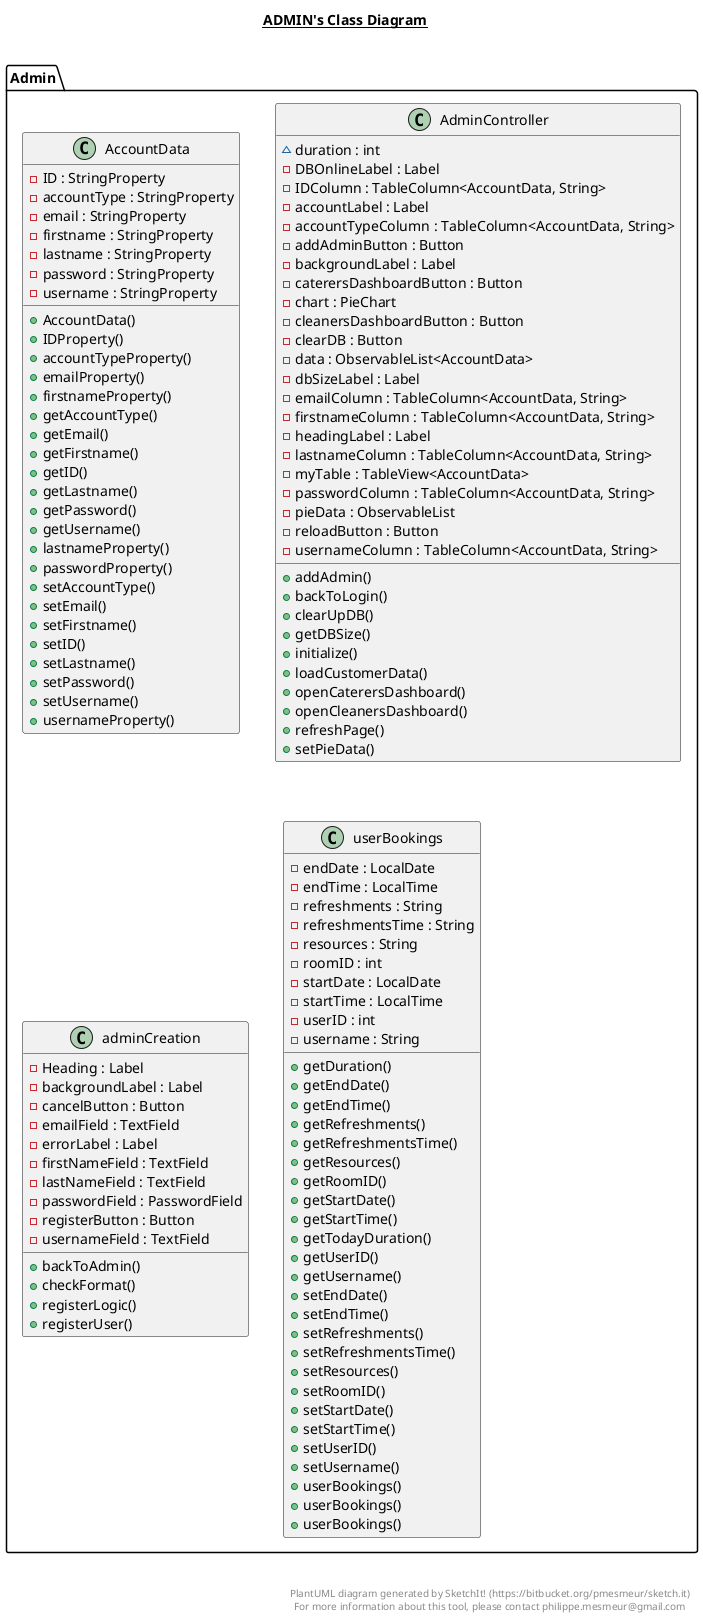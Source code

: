 @startuml

title __ADMIN's Class Diagram__\n

  namespace Admin {
    class Admin.AccountData {
        - ID : StringProperty
        - accountType : StringProperty
        - email : StringProperty
        - firstname : StringProperty
        - lastname : StringProperty
        - password : StringProperty
        - username : StringProperty
        + AccountData()
        + IDProperty()
        + accountTypeProperty()
        + emailProperty()
        + firstnameProperty()
        + getAccountType()
        + getEmail()
        + getFirstname()
        + getID()
        + getLastname()
        + getPassword()
        + getUsername()
        + lastnameProperty()
        + passwordProperty()
        + setAccountType()
        + setEmail()
        + setFirstname()
        + setID()
        + setLastname()
        + setPassword()
        + setUsername()
        + usernameProperty()
    }
  }
  

  namespace Admin {
    class Admin.AdminController {
        ~ duration : int
        - DBOnlineLabel : Label
        - IDColumn : TableColumn<AccountData, String>
        - accountLabel : Label
        - accountTypeColumn : TableColumn<AccountData, String>
        - addAdminButton : Button
        - backgroundLabel : Label
        - caterersDashboardButton : Button
        - chart : PieChart
        - cleanersDashboardButton : Button
        - clearDB : Button
        - data : ObservableList<AccountData>
        - dbSizeLabel : Label
        - emailColumn : TableColumn<AccountData, String>
        - firstnameColumn : TableColumn<AccountData, String>
        - headingLabel : Label
        - lastnameColumn : TableColumn<AccountData, String>
        - myTable : TableView<AccountData>
        - passwordColumn : TableColumn<AccountData, String>
        - pieData : ObservableList
        - reloadButton : Button
        - usernameColumn : TableColumn<AccountData, String>
        + addAdmin()
        + backToLogin()
        + clearUpDB()
        + getDBSize()
        + initialize()
        + loadCustomerData()
        + openCaterersDashboard()
        + openCleanersDashboard()
        + refreshPage()
        + setPieData()
    }
  }
  

  namespace Admin {
    class Admin.adminCreation {
        - Heading : Label
        - backgroundLabel : Label
        - cancelButton : Button
        - emailField : TextField
        - errorLabel : Label
        - firstNameField : TextField
        - lastNameField : TextField
        - passwordField : PasswordField
        - registerButton : Button
        - usernameField : TextField
        + backToAdmin()
        + checkFormat()
        + registerLogic()
        + registerUser()
    }
  }
  

  namespace Admin {
    class Admin.userBookings {
        - endDate : LocalDate
        - endTime : LocalTime
        - refreshments : String
        - refreshmentsTime : String
        - resources : String
        - roomID : int
        - startDate : LocalDate
        - startTime : LocalTime
        - userID : int
        - username : String
        + getDuration()
        + getEndDate()
        + getEndTime()
        + getRefreshments()
        + getRefreshmentsTime()
        + getResources()
        + getRoomID()
        + getStartDate()
        + getStartTime()
        + getTodayDuration()
        + getUserID()
        + getUsername()
        + setEndDate()
        + setEndTime()
        + setRefreshments()
        + setRefreshmentsTime()
        + setResources()
        + setRoomID()
        + setStartDate()
        + setStartTime()
        + setUserID()
        + setUsername()
        + userBookings()
        + userBookings()
        + userBookings()
    }
  }
  



right footer


PlantUML diagram generated by SketchIt! (https://bitbucket.org/pmesmeur/sketch.it)
For more information about this tool, please contact philippe.mesmeur@gmail.com
endfooter

@enduml
